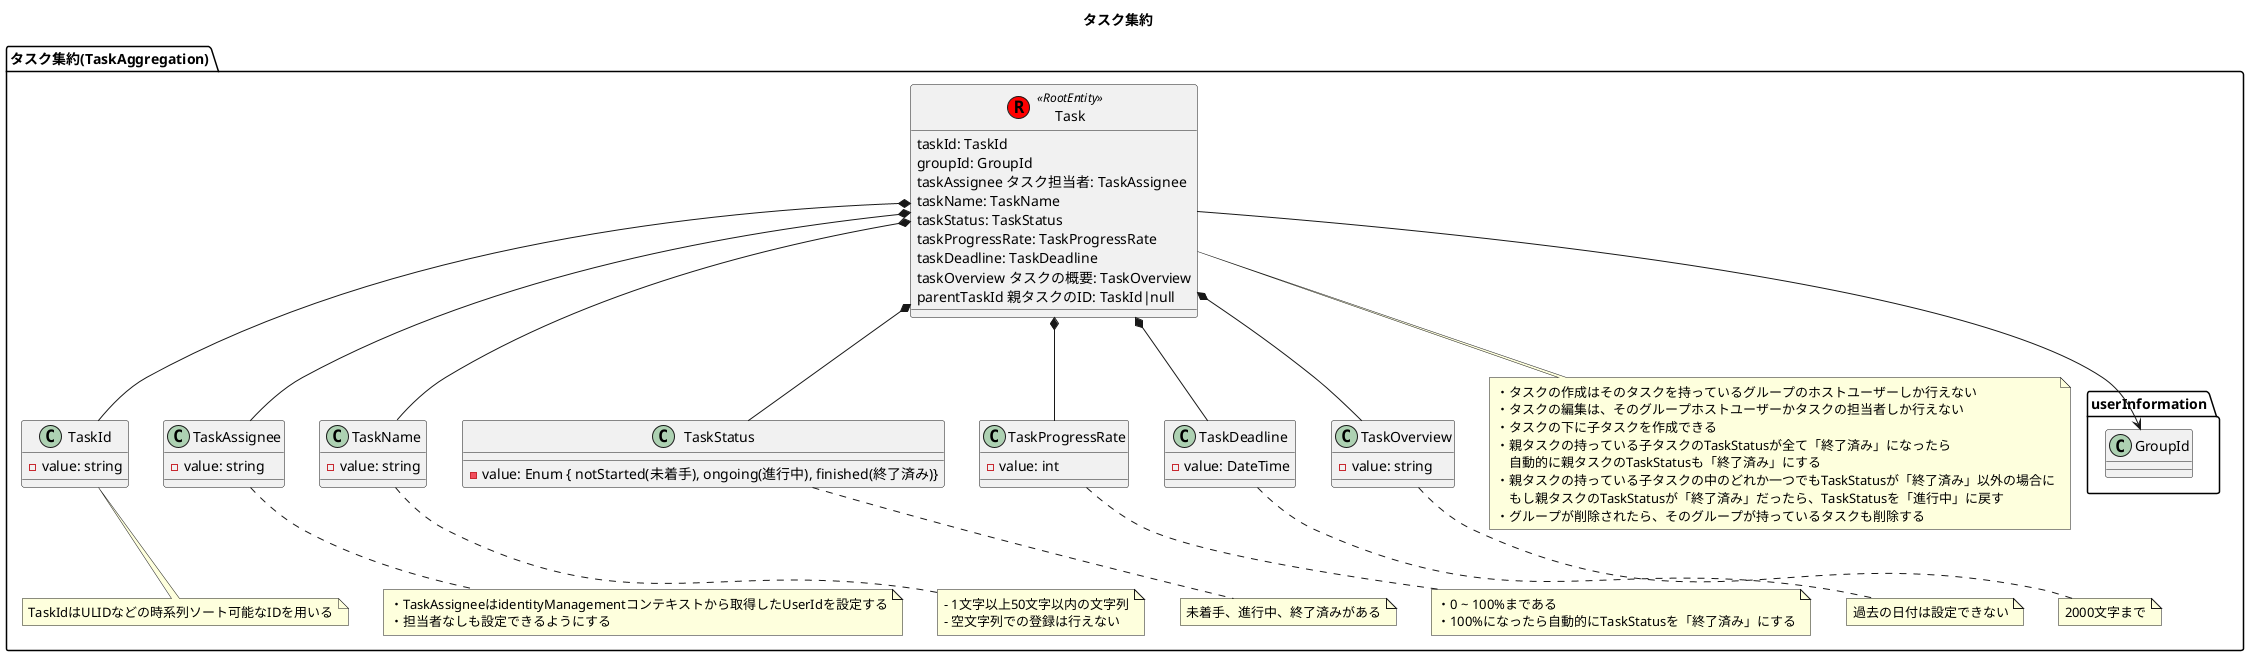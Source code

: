 @startuml タスク集約

title タスク集約

package "タスク集約(TaskAggregation)" {
    class Task << (R,red) RootEntity >> {
        taskId: TaskId
        groupId: GroupId
        taskAssignee タスク担当者: TaskAssignee
        taskName: TaskName
        taskStatus: TaskStatus
        taskProgressRate: TaskProgressRate
        taskDeadline: TaskDeadline
        taskOverview タスクの概要: TaskOverview
        parentTaskId 親タスクのID: TaskId|null
    }

    class TaskId {
        - value: string
    }

    class TaskAssignee {
        - value: string
    }

    class TaskName {
        -value: string
    }

    class TaskStatus {
        - value: Enum { notStarted(未着手), ongoing(進行中), finished(終了済み)}
    }

    class TaskProgressRate {
        - value: int
    }

    class TaskDeadline {
        - value: DateTime
    }

    class TaskOverview {
        - value: string
    }

    note bottom of Task
        ・タスクの作成はそのタスクを持っているグループのホストユーザーしか行えない
        ・タスクの編集は、そのグループホストユーザーかタスクの担当者しか行えない
        ・タスクの下に子タスクを作成できる
        ・親タスクの持っている子タスクのTaskStatusが全て「終了済み」になったら
        　自動的に親タスクのTaskStatusも「終了済み」にする
        ・親タスクの持っている子タスクの中のどれか一つでもTaskStatusが「終了済み」以外の場合に
        　もし親タスクのTaskStatusが「終了済み」だったら、TaskStatusを「進行中」に戻す
        ・グループが削除されたら、そのグループが持っているタスクも削除する
    end note

    note bottom of TaskId
        TaskIdはULIDなどの時系列ソート可能なIDを用いる
    end note

    note bottom of TaskAssignee
        ・TaskAssigneeはidentityManagementコンテキストから取得したUserIdを設定する
        ・担当者なしも設定できるようにする
    end note

    note bottom of TaskName
        - 1文字以上50文字以内の文字列
        - 空文字列での登録は行えない
    end note

    note bottom of TaskStatus
        未着手、進行中、終了済みがある
    end note

    note bottom of TaskProgressRate
        ・0 ~ 100%まである
        ・100%になったら自動的にTaskStatusを「終了済み」にする
    end note

    note bottom of TaskDeadline
        過去の日付は設定できない
    end note

    note bottom of TaskOverview
        2000文字まで
    end note

    Task *-down- TaskId
    Task -down-> userInformation.GroupId
    Task *-down- TaskAssignee
    Task *-down- TaskName
    Task *-down- TaskStatus
    Task *-down- TaskProgressRate
    Task *-down- TaskDeadline
    Task *-down- TaskOverview
}

@enduml